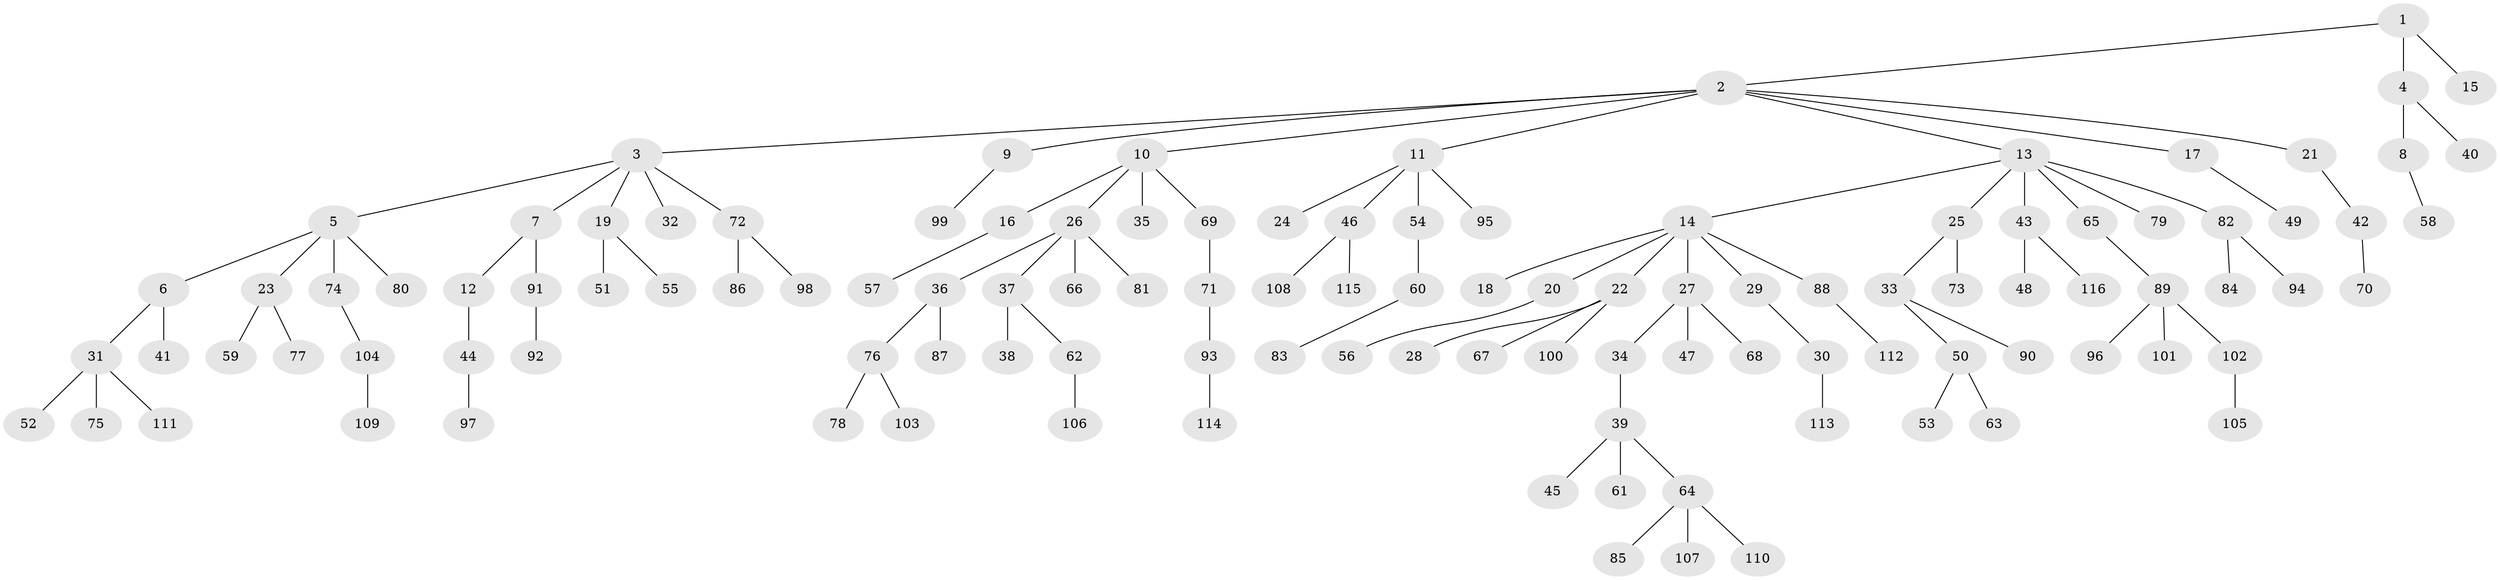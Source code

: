 // coarse degree distribution, {2: 0.41379310344827586, 7: 0.017241379310344827, 5: 0.017241379310344827, 4: 0.034482758620689655, 1: 0.43103448275862066, 3: 0.05172413793103448, 6: 0.034482758620689655}
// Generated by graph-tools (version 1.1) at 2025/51/03/04/25 22:51:58]
// undirected, 116 vertices, 115 edges
graph export_dot {
  node [color=gray90,style=filled];
  1;
  2;
  3;
  4;
  5;
  6;
  7;
  8;
  9;
  10;
  11;
  12;
  13;
  14;
  15;
  16;
  17;
  18;
  19;
  20;
  21;
  22;
  23;
  24;
  25;
  26;
  27;
  28;
  29;
  30;
  31;
  32;
  33;
  34;
  35;
  36;
  37;
  38;
  39;
  40;
  41;
  42;
  43;
  44;
  45;
  46;
  47;
  48;
  49;
  50;
  51;
  52;
  53;
  54;
  55;
  56;
  57;
  58;
  59;
  60;
  61;
  62;
  63;
  64;
  65;
  66;
  67;
  68;
  69;
  70;
  71;
  72;
  73;
  74;
  75;
  76;
  77;
  78;
  79;
  80;
  81;
  82;
  83;
  84;
  85;
  86;
  87;
  88;
  89;
  90;
  91;
  92;
  93;
  94;
  95;
  96;
  97;
  98;
  99;
  100;
  101;
  102;
  103;
  104;
  105;
  106;
  107;
  108;
  109;
  110;
  111;
  112;
  113;
  114;
  115;
  116;
  1 -- 2;
  1 -- 4;
  1 -- 15;
  2 -- 3;
  2 -- 9;
  2 -- 10;
  2 -- 11;
  2 -- 13;
  2 -- 17;
  2 -- 21;
  3 -- 5;
  3 -- 7;
  3 -- 19;
  3 -- 32;
  3 -- 72;
  4 -- 8;
  4 -- 40;
  5 -- 6;
  5 -- 23;
  5 -- 74;
  5 -- 80;
  6 -- 31;
  6 -- 41;
  7 -- 12;
  7 -- 91;
  8 -- 58;
  9 -- 99;
  10 -- 16;
  10 -- 26;
  10 -- 35;
  10 -- 69;
  11 -- 24;
  11 -- 46;
  11 -- 54;
  11 -- 95;
  12 -- 44;
  13 -- 14;
  13 -- 25;
  13 -- 43;
  13 -- 65;
  13 -- 79;
  13 -- 82;
  14 -- 18;
  14 -- 20;
  14 -- 22;
  14 -- 27;
  14 -- 29;
  14 -- 88;
  16 -- 57;
  17 -- 49;
  19 -- 51;
  19 -- 55;
  20 -- 56;
  21 -- 42;
  22 -- 28;
  22 -- 67;
  22 -- 100;
  23 -- 59;
  23 -- 77;
  25 -- 33;
  25 -- 73;
  26 -- 36;
  26 -- 37;
  26 -- 66;
  26 -- 81;
  27 -- 34;
  27 -- 47;
  27 -- 68;
  29 -- 30;
  30 -- 113;
  31 -- 52;
  31 -- 75;
  31 -- 111;
  33 -- 50;
  33 -- 90;
  34 -- 39;
  36 -- 76;
  36 -- 87;
  37 -- 38;
  37 -- 62;
  39 -- 45;
  39 -- 61;
  39 -- 64;
  42 -- 70;
  43 -- 48;
  43 -- 116;
  44 -- 97;
  46 -- 108;
  46 -- 115;
  50 -- 53;
  50 -- 63;
  54 -- 60;
  60 -- 83;
  62 -- 106;
  64 -- 85;
  64 -- 107;
  64 -- 110;
  65 -- 89;
  69 -- 71;
  71 -- 93;
  72 -- 86;
  72 -- 98;
  74 -- 104;
  76 -- 78;
  76 -- 103;
  82 -- 84;
  82 -- 94;
  88 -- 112;
  89 -- 96;
  89 -- 101;
  89 -- 102;
  91 -- 92;
  93 -- 114;
  102 -- 105;
  104 -- 109;
}
